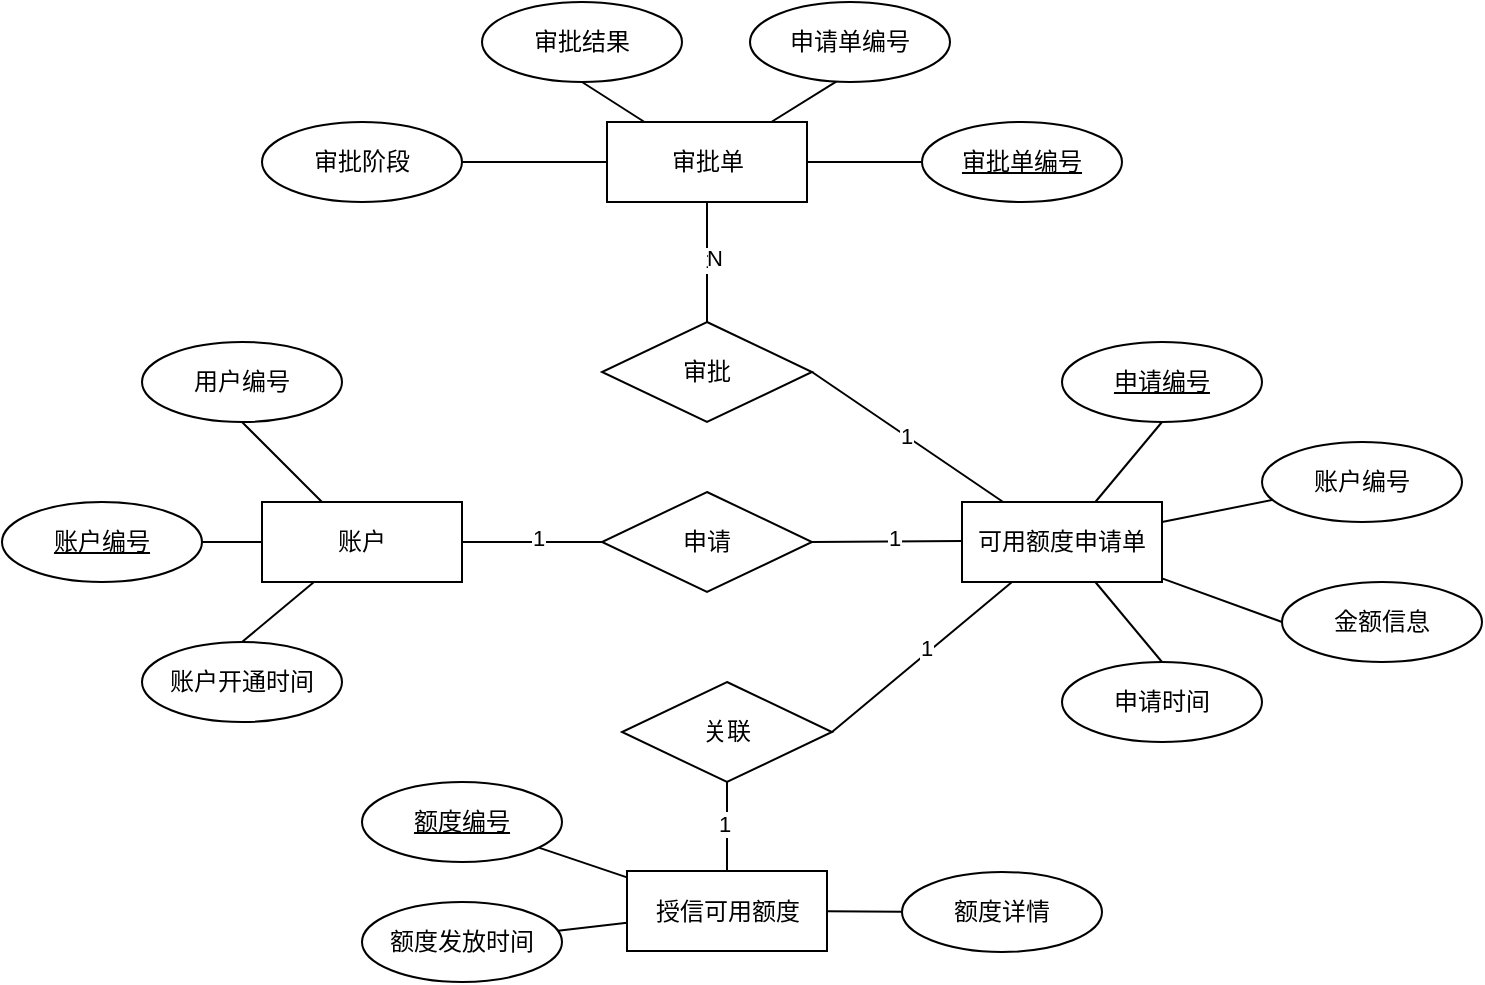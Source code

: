 <mxfile version="21.6.5" type="github">
  <diagram name="第 1 页" id="9d33gwWQQcH8hecTl52N">
    <mxGraphModel dx="1166" dy="775" grid="1" gridSize="10" guides="1" tooltips="1" connect="1" arrows="1" fold="1" page="1" pageScale="1" pageWidth="827" pageHeight="1169" math="0" shadow="0">
      <root>
        <mxCell id="0" />
        <mxCell id="1" parent="0" />
        <mxCell id="XQy_HkMN9JwdEgIl_gGs-6" style="rounded=0;orthogonalLoop=1;jettySize=auto;html=1;entryX=0.5;entryY=1;entryDx=0;entryDy=0;endArrow=none;endFill=0;" edge="1" parent="1" source="XQy_HkMN9JwdEgIl_gGs-1" target="XQy_HkMN9JwdEgIl_gGs-2">
          <mxGeometry relative="1" as="geometry" />
        </mxCell>
        <mxCell id="XQy_HkMN9JwdEgIl_gGs-7" style="rounded=0;orthogonalLoop=1;jettySize=auto;html=1;entryX=1;entryY=0.5;entryDx=0;entryDy=0;endArrow=none;endFill=0;" edge="1" parent="1" source="XQy_HkMN9JwdEgIl_gGs-1" target="XQy_HkMN9JwdEgIl_gGs-3">
          <mxGeometry relative="1" as="geometry" />
        </mxCell>
        <mxCell id="XQy_HkMN9JwdEgIl_gGs-8" style="rounded=0;orthogonalLoop=1;jettySize=auto;html=1;entryX=0.5;entryY=0;entryDx=0;entryDy=0;endArrow=none;endFill=0;" edge="1" parent="1" source="XQy_HkMN9JwdEgIl_gGs-1" target="XQy_HkMN9JwdEgIl_gGs-5">
          <mxGeometry relative="1" as="geometry" />
        </mxCell>
        <mxCell id="XQy_HkMN9JwdEgIl_gGs-1" value="账户" style="whiteSpace=wrap;html=1;align=center;" vertex="1" parent="1">
          <mxGeometry x="170" y="400" width="100" height="40" as="geometry" />
        </mxCell>
        <mxCell id="XQy_HkMN9JwdEgIl_gGs-2" value="用户编号" style="ellipse;whiteSpace=wrap;html=1;align=center;" vertex="1" parent="1">
          <mxGeometry x="110" y="320" width="100" height="40" as="geometry" />
        </mxCell>
        <mxCell id="XQy_HkMN9JwdEgIl_gGs-3" value="账户编号" style="ellipse;whiteSpace=wrap;html=1;align=center;fontStyle=4;" vertex="1" parent="1">
          <mxGeometry x="40" y="400" width="100" height="40" as="geometry" />
        </mxCell>
        <mxCell id="XQy_HkMN9JwdEgIl_gGs-5" value="账户开通时间" style="ellipse;whiteSpace=wrap;html=1;align=center;" vertex="1" parent="1">
          <mxGeometry x="110" y="470" width="100" height="40" as="geometry" />
        </mxCell>
        <mxCell id="XQy_HkMN9JwdEgIl_gGs-9" value="申请" style="shape=rhombus;perimeter=rhombusPerimeter;whiteSpace=wrap;html=1;align=center;" vertex="1" parent="1">
          <mxGeometry x="340" y="395" width="105" height="50" as="geometry" />
        </mxCell>
        <mxCell id="XQy_HkMN9JwdEgIl_gGs-11" value="" style="endArrow=none;html=1;rounded=0;entryX=1;entryY=0.5;entryDx=0;entryDy=0;" edge="1" parent="1" source="XQy_HkMN9JwdEgIl_gGs-9" target="XQy_HkMN9JwdEgIl_gGs-1">
          <mxGeometry relative="1" as="geometry">
            <mxPoint x="320" y="490" as="sourcePoint" />
            <mxPoint x="480" y="490" as="targetPoint" />
          </mxGeometry>
        </mxCell>
        <mxCell id="XQy_HkMN9JwdEgIl_gGs-14" value="1" style="edgeLabel;html=1;align=center;verticalAlign=middle;resizable=0;points=[];" vertex="1" connectable="0" parent="XQy_HkMN9JwdEgIl_gGs-11">
          <mxGeometry x="-0.076" y="-2" relative="1" as="geometry">
            <mxPoint as="offset" />
          </mxGeometry>
        </mxCell>
        <mxCell id="XQy_HkMN9JwdEgIl_gGs-18" style="rounded=0;orthogonalLoop=1;jettySize=auto;html=1;entryX=0.5;entryY=1;entryDx=0;entryDy=0;endArrow=none;endFill=0;" edge="1" parent="1" source="XQy_HkMN9JwdEgIl_gGs-15" target="XQy_HkMN9JwdEgIl_gGs-16">
          <mxGeometry relative="1" as="geometry" />
        </mxCell>
        <mxCell id="XQy_HkMN9JwdEgIl_gGs-19" style="rounded=0;orthogonalLoop=1;jettySize=auto;html=1;endArrow=none;endFill=0;" edge="1" parent="1" source="XQy_HkMN9JwdEgIl_gGs-15" target="XQy_HkMN9JwdEgIl_gGs-17">
          <mxGeometry relative="1" as="geometry" />
        </mxCell>
        <mxCell id="XQy_HkMN9JwdEgIl_gGs-21" style="rounded=0;orthogonalLoop=1;jettySize=auto;html=1;entryX=0.5;entryY=0;entryDx=0;entryDy=0;endArrow=none;endFill=0;" edge="1" parent="1" source="XQy_HkMN9JwdEgIl_gGs-15" target="XQy_HkMN9JwdEgIl_gGs-20">
          <mxGeometry relative="1" as="geometry" />
        </mxCell>
        <mxCell id="XQy_HkMN9JwdEgIl_gGs-28" style="rounded=0;orthogonalLoop=1;jettySize=auto;html=1;entryX=0;entryY=0.5;entryDx=0;entryDy=0;endArrow=none;endFill=0;" edge="1" parent="1" source="XQy_HkMN9JwdEgIl_gGs-15" target="XQy_HkMN9JwdEgIl_gGs-27">
          <mxGeometry relative="1" as="geometry" />
        </mxCell>
        <mxCell id="XQy_HkMN9JwdEgIl_gGs-32" style="rounded=0;orthogonalLoop=1;jettySize=auto;html=1;entryX=1;entryY=0.5;entryDx=0;entryDy=0;endArrow=none;endFill=0;" edge="1" parent="1" source="XQy_HkMN9JwdEgIl_gGs-15" target="XQy_HkMN9JwdEgIl_gGs-31">
          <mxGeometry relative="1" as="geometry" />
        </mxCell>
        <mxCell id="XQy_HkMN9JwdEgIl_gGs-33" value="1" style="edgeLabel;html=1;align=center;verticalAlign=middle;resizable=0;points=[];" vertex="1" connectable="0" parent="XQy_HkMN9JwdEgIl_gGs-32">
          <mxGeometry x="0.014" relative="1" as="geometry">
            <mxPoint as="offset" />
          </mxGeometry>
        </mxCell>
        <mxCell id="XQy_HkMN9JwdEgIl_gGs-15" value="可用额度申请单" style="whiteSpace=wrap;html=1;align=center;" vertex="1" parent="1">
          <mxGeometry x="520" y="400" width="100" height="40" as="geometry" />
        </mxCell>
        <mxCell id="XQy_HkMN9JwdEgIl_gGs-16" value="申请编号" style="ellipse;whiteSpace=wrap;html=1;align=center;fontStyle=4;" vertex="1" parent="1">
          <mxGeometry x="570" y="320" width="100" height="40" as="geometry" />
        </mxCell>
        <mxCell id="XQy_HkMN9JwdEgIl_gGs-17" value="账户编号" style="ellipse;whiteSpace=wrap;html=1;align=center;" vertex="1" parent="1">
          <mxGeometry x="670" y="370" width="100" height="40" as="geometry" />
        </mxCell>
        <mxCell id="XQy_HkMN9JwdEgIl_gGs-20" value="申请时间" style="ellipse;whiteSpace=wrap;html=1;align=center;" vertex="1" parent="1">
          <mxGeometry x="570" y="480" width="100" height="40" as="geometry" />
        </mxCell>
        <mxCell id="XQy_HkMN9JwdEgIl_gGs-24" value="" style="endArrow=none;html=1;rounded=0;entryX=1;entryY=0.5;entryDx=0;entryDy=0;" edge="1" parent="1" target="XQy_HkMN9JwdEgIl_gGs-9">
          <mxGeometry relative="1" as="geometry">
            <mxPoint x="520" y="419.5" as="sourcePoint" />
            <mxPoint x="450" y="419.5" as="targetPoint" />
          </mxGeometry>
        </mxCell>
        <mxCell id="XQy_HkMN9JwdEgIl_gGs-25" value="1" style="edgeLabel;html=1;align=center;verticalAlign=middle;resizable=0;points=[];" vertex="1" connectable="0" parent="XQy_HkMN9JwdEgIl_gGs-24">
          <mxGeometry x="-0.076" y="-2" relative="1" as="geometry">
            <mxPoint as="offset" />
          </mxGeometry>
        </mxCell>
        <mxCell id="XQy_HkMN9JwdEgIl_gGs-27" value="金额信息" style="ellipse;whiteSpace=wrap;html=1;align=center;" vertex="1" parent="1">
          <mxGeometry x="680" y="440" width="100" height="40" as="geometry" />
        </mxCell>
        <mxCell id="XQy_HkMN9JwdEgIl_gGs-38" style="rounded=0;orthogonalLoop=1;jettySize=auto;html=1;entryX=0;entryY=0.5;entryDx=0;entryDy=0;endArrow=none;endFill=0;" edge="1" parent="1" source="XQy_HkMN9JwdEgIl_gGs-29" target="XQy_HkMN9JwdEgIl_gGs-37">
          <mxGeometry relative="1" as="geometry" />
        </mxCell>
        <mxCell id="XQy_HkMN9JwdEgIl_gGs-41" style="rounded=0;orthogonalLoop=1;jettySize=auto;html=1;entryX=0.5;entryY=1;entryDx=0;entryDy=0;endArrow=none;endFill=0;" edge="1" parent="1" source="XQy_HkMN9JwdEgIl_gGs-29" target="XQy_HkMN9JwdEgIl_gGs-40">
          <mxGeometry relative="1" as="geometry" />
        </mxCell>
        <mxCell id="XQy_HkMN9JwdEgIl_gGs-43" style="rounded=0;orthogonalLoop=1;jettySize=auto;html=1;entryX=1;entryY=0.5;entryDx=0;entryDy=0;endArrow=none;endFill=0;" edge="1" parent="1" source="XQy_HkMN9JwdEgIl_gGs-29" target="XQy_HkMN9JwdEgIl_gGs-42">
          <mxGeometry relative="1" as="geometry" />
        </mxCell>
        <mxCell id="XQy_HkMN9JwdEgIl_gGs-57" style="rounded=0;orthogonalLoop=1;jettySize=auto;html=1;entryX=0.433;entryY=0.992;entryDx=0;entryDy=0;entryPerimeter=0;endArrow=none;endFill=0;" edge="1" parent="1" source="XQy_HkMN9JwdEgIl_gGs-29" target="XQy_HkMN9JwdEgIl_gGs-56">
          <mxGeometry relative="1" as="geometry" />
        </mxCell>
        <mxCell id="XQy_HkMN9JwdEgIl_gGs-29" value="审批单" style="whiteSpace=wrap;html=1;align=center;" vertex="1" parent="1">
          <mxGeometry x="342.5" y="210" width="100" height="40" as="geometry" />
        </mxCell>
        <mxCell id="XQy_HkMN9JwdEgIl_gGs-52" value="" style="rounded=0;orthogonalLoop=1;jettySize=auto;html=1;endArrow=none;endFill=0;" edge="1" parent="1" source="XQy_HkMN9JwdEgIl_gGs-30" target="XQy_HkMN9JwdEgIl_gGs-50">
          <mxGeometry relative="1" as="geometry" />
        </mxCell>
        <mxCell id="XQy_HkMN9JwdEgIl_gGs-55" value="" style="rounded=0;orthogonalLoop=1;jettySize=auto;html=1;endArrow=none;endFill=0;" edge="1" parent="1" source="XQy_HkMN9JwdEgIl_gGs-30" target="XQy_HkMN9JwdEgIl_gGs-54">
          <mxGeometry relative="1" as="geometry" />
        </mxCell>
        <mxCell id="XQy_HkMN9JwdEgIl_gGs-30" value="授信可用额度" style="whiteSpace=wrap;html=1;align=center;" vertex="1" parent="1">
          <mxGeometry x="352.5" y="584.5" width="100" height="40" as="geometry" />
        </mxCell>
        <mxCell id="XQy_HkMN9JwdEgIl_gGs-34" style="rounded=0;orthogonalLoop=1;jettySize=auto;html=1;entryX=0.5;entryY=1;entryDx=0;entryDy=0;endArrow=none;endFill=0;exitX=0.5;exitY=0;exitDx=0;exitDy=0;" edge="1" parent="1" source="XQy_HkMN9JwdEgIl_gGs-31" target="XQy_HkMN9JwdEgIl_gGs-29">
          <mxGeometry relative="1" as="geometry" />
        </mxCell>
        <mxCell id="XQy_HkMN9JwdEgIl_gGs-35" value="1" style="edgeLabel;html=1;align=center;verticalAlign=middle;resizable=0;points=[];" vertex="1" connectable="0" parent="XQy_HkMN9JwdEgIl_gGs-34">
          <mxGeometry x="0.052" y="-2" relative="1" as="geometry">
            <mxPoint x="-1" as="offset" />
          </mxGeometry>
        </mxCell>
        <mxCell id="XQy_HkMN9JwdEgIl_gGs-36" value="N" style="edgeLabel;html=1;align=center;verticalAlign=middle;resizable=0;points=[];" vertex="1" connectable="0" parent="XQy_HkMN9JwdEgIl_gGs-34">
          <mxGeometry x="0.062" y="-3" relative="1" as="geometry">
            <mxPoint as="offset" />
          </mxGeometry>
        </mxCell>
        <mxCell id="XQy_HkMN9JwdEgIl_gGs-31" value="审批" style="shape=rhombus;perimeter=rhombusPerimeter;whiteSpace=wrap;html=1;align=center;" vertex="1" parent="1">
          <mxGeometry x="340" y="310" width="105" height="50" as="geometry" />
        </mxCell>
        <mxCell id="XQy_HkMN9JwdEgIl_gGs-37" value="审批单编号" style="ellipse;whiteSpace=wrap;html=1;align=center;fontStyle=4;" vertex="1" parent="1">
          <mxGeometry x="500" y="210" width="100" height="40" as="geometry" />
        </mxCell>
        <mxCell id="XQy_HkMN9JwdEgIl_gGs-40" value="审批结果" style="ellipse;whiteSpace=wrap;html=1;align=center;" vertex="1" parent="1">
          <mxGeometry x="280" y="150" width="100" height="40" as="geometry" />
        </mxCell>
        <mxCell id="XQy_HkMN9JwdEgIl_gGs-42" value="审批阶段" style="ellipse;whiteSpace=wrap;html=1;align=center;" vertex="1" parent="1">
          <mxGeometry x="170" y="210" width="100" height="40" as="geometry" />
        </mxCell>
        <mxCell id="XQy_HkMN9JwdEgIl_gGs-44" value="关联" style="shape=rhombus;perimeter=rhombusPerimeter;whiteSpace=wrap;html=1;align=center;" vertex="1" parent="1">
          <mxGeometry x="350" y="490" width="105" height="50" as="geometry" />
        </mxCell>
        <mxCell id="XQy_HkMN9JwdEgIl_gGs-45" value="" style="endArrow=none;html=1;rounded=0;entryX=1;entryY=0.5;entryDx=0;entryDy=0;exitX=0.25;exitY=1;exitDx=0;exitDy=0;" edge="1" parent="1" source="XQy_HkMN9JwdEgIl_gGs-15" target="XQy_HkMN9JwdEgIl_gGs-44">
          <mxGeometry relative="1" as="geometry">
            <mxPoint x="530" y="429.5" as="sourcePoint" />
            <mxPoint x="455" y="430" as="targetPoint" />
          </mxGeometry>
        </mxCell>
        <mxCell id="XQy_HkMN9JwdEgIl_gGs-46" value="1" style="edgeLabel;html=1;align=center;verticalAlign=middle;resizable=0;points=[];" vertex="1" connectable="0" parent="XQy_HkMN9JwdEgIl_gGs-45">
          <mxGeometry x="-0.076" y="-2" relative="1" as="geometry">
            <mxPoint as="offset" />
          </mxGeometry>
        </mxCell>
        <mxCell id="XQy_HkMN9JwdEgIl_gGs-47" value="" style="endArrow=none;html=1;rounded=0;entryX=0.5;entryY=0;entryDx=0;entryDy=0;exitX=0.5;exitY=1;exitDx=0;exitDy=0;" edge="1" parent="1" source="XQy_HkMN9JwdEgIl_gGs-44" target="XQy_HkMN9JwdEgIl_gGs-30">
          <mxGeometry relative="1" as="geometry">
            <mxPoint x="555" y="450" as="sourcePoint" />
            <mxPoint x="465" y="525" as="targetPoint" />
          </mxGeometry>
        </mxCell>
        <mxCell id="XQy_HkMN9JwdEgIl_gGs-48" value="1" style="edgeLabel;html=1;align=center;verticalAlign=middle;resizable=0;points=[];" vertex="1" connectable="0" parent="XQy_HkMN9JwdEgIl_gGs-47">
          <mxGeometry x="-0.076" y="-2" relative="1" as="geometry">
            <mxPoint as="offset" />
          </mxGeometry>
        </mxCell>
        <mxCell id="XQy_HkMN9JwdEgIl_gGs-51" value="" style="rounded=0;orthogonalLoop=1;jettySize=auto;html=1;endArrow=none;endFill=0;" edge="1" parent="1" source="XQy_HkMN9JwdEgIl_gGs-49" target="XQy_HkMN9JwdEgIl_gGs-30">
          <mxGeometry relative="1" as="geometry" />
        </mxCell>
        <mxCell id="XQy_HkMN9JwdEgIl_gGs-49" value="额度编号" style="ellipse;whiteSpace=wrap;html=1;align=center;fontStyle=4;" vertex="1" parent="1">
          <mxGeometry x="220" y="540" width="100" height="40" as="geometry" />
        </mxCell>
        <mxCell id="XQy_HkMN9JwdEgIl_gGs-50" value="额度详情" style="ellipse;whiteSpace=wrap;html=1;align=center;" vertex="1" parent="1">
          <mxGeometry x="490" y="585" width="100" height="40" as="geometry" />
        </mxCell>
        <mxCell id="XQy_HkMN9JwdEgIl_gGs-54" value="额度发放时间" style="ellipse;whiteSpace=wrap;html=1;align=center;" vertex="1" parent="1">
          <mxGeometry x="220" y="600" width="100" height="40" as="geometry" />
        </mxCell>
        <mxCell id="XQy_HkMN9JwdEgIl_gGs-56" value="申请单编号" style="ellipse;whiteSpace=wrap;html=1;align=center;" vertex="1" parent="1">
          <mxGeometry x="414" y="150" width="100" height="40" as="geometry" />
        </mxCell>
      </root>
    </mxGraphModel>
  </diagram>
</mxfile>
